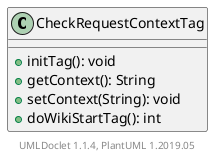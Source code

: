@startuml

    class CheckRequestContextTag [[CheckRequestContextTag.html]] {
        +initTag(): void
        +getContext(): String
        +setContext(String): void
        +doWikiStartTag(): int
    }


    center footer UMLDoclet 1.1.4, PlantUML 1.2019.05
@enduml

